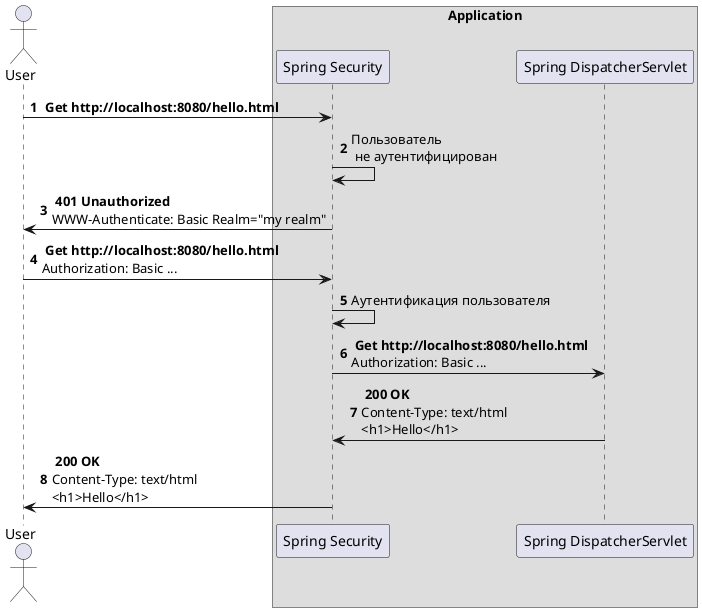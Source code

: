 @startuml
'https://plantuml.com/sequence-diagram

autonumber

actor User

box Application
    participant "Spring Security"
    participant "Spring DispatcherServlet"
end box

User -> "Spring Security": <b> Get http://localhost:8080/hello.html
"Spring Security" -> "Spring Security": Пользователь\n не аутентифицирован
"Spring Security" -> User: <b> 401 Unauthorized\nWWW-Authenticate: Basic Realm="my realm"
User -> "Spring Security": <b> Get http://localhost:8080/hello.html\nAuthorization: Basic ...
"Spring Security" -> "Spring Security": Аутентификация пользователя
"Spring Security" -> "Spring DispatcherServlet": <b> Get http://localhost:8080/hello.html\nAuthorization: Basic ...
"Spring DispatcherServlet" -> "Spring Security": <b> 200 OK\nContent-Type: text/html\n<h1>Hello</h1>
"Spring Security" -> User: <b> 200 OK\nContent-Type: text/html\n<h1>Hello</h1>

@enduml